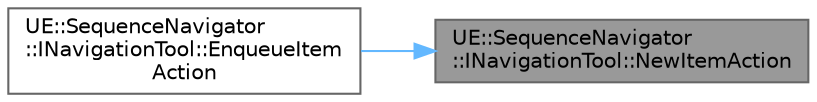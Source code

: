 digraph "UE::SequenceNavigator::INavigationTool::NewItemAction"
{
 // INTERACTIVE_SVG=YES
 // LATEX_PDF_SIZE
  bgcolor="transparent";
  edge [fontname=Helvetica,fontsize=10,labelfontname=Helvetica,labelfontsize=10];
  node [fontname=Helvetica,fontsize=10,shape=box,height=0.2,width=0.4];
  rankdir="RL";
  Node1 [id="Node000001",label="UE::SequenceNavigator\l::INavigationTool::NewItemAction",height=0.2,width=0.4,color="gray40", fillcolor="grey60", style="filled", fontcolor="black",tooltip="Instantiates a new item action without adding it to the Pending Actions Queue."];
  Node1 -> Node2 [id="edge1_Node000001_Node000002",dir="back",color="steelblue1",style="solid",tooltip=" "];
  Node2 [id="Node000002",label="UE::SequenceNavigator\l::INavigationTool::EnqueueItem\lAction",height=0.2,width=0.4,color="grey40", fillcolor="white", style="filled",URL="$d4/dbb/classUE_1_1SequenceNavigator_1_1INavigationTool.html#a890414f2e5ba776bb0bae39d3b521616",tooltip="Instantiates a single new item action and immediately adds it to the Pending Actions Queue."];
}
